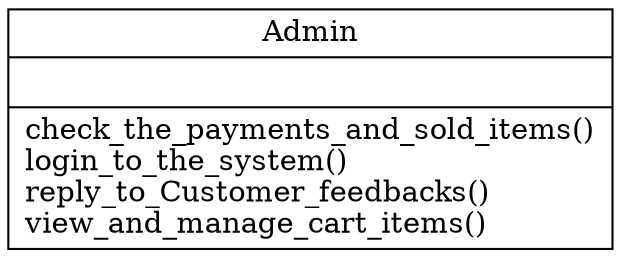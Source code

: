 digraph "classes_jreuxvujyx" {
rankdir=BT
charset="utf-8"
"jreuxvujyx.Admin" [color="black", fontcolor="black", label="{Admin|\l|check_the_payments_and_sold_items()\llogin_to_the_system()\lreply_to_Customer_feedbacks()\lview_and_manage_cart_items()\l}", shape="record", style="solid"];
}
